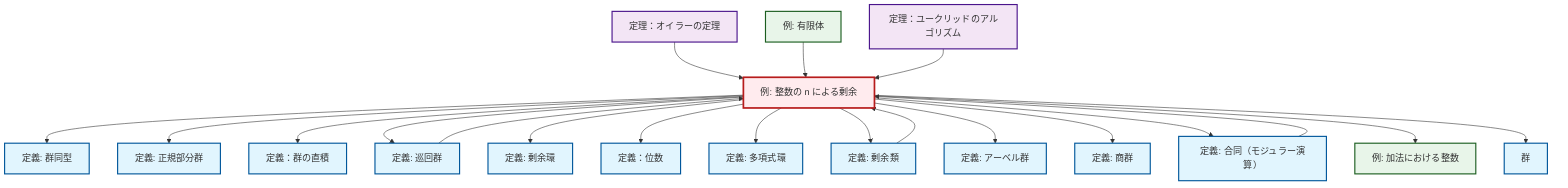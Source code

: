 graph TD
    classDef definition fill:#e1f5fe,stroke:#01579b,stroke-width:2px
    classDef theorem fill:#f3e5f5,stroke:#4a148c,stroke-width:2px
    classDef axiom fill:#fff3e0,stroke:#e65100,stroke-width:2px
    classDef example fill:#e8f5e9,stroke:#1b5e20,stroke-width:2px
    classDef current fill:#ffebee,stroke:#b71c1c,stroke-width:3px
    thm-euclidean-algorithm["定理：ユークリッドのアルゴリズム"]:::theorem
    def-normal-subgroup["定義: 正規部分群"]:::definition
    def-cyclic-group["定義: 巡回群"]:::definition
    def-order["定義：位数"]:::definition
    def-direct-product["定義：群の直積"]:::definition
    def-quotient-group["定義: 商群"]:::definition
    ex-integers-addition["例: 加法における整数"]:::example
    thm-euler["定理：オイラーの定理"]:::theorem
    def-isomorphism["定義: 群同型"]:::definition
    ex-quotient-integers-mod-n["例: 整数の n による剰余"]:::example
    def-congruence["定義: 合同（モジュラー演算）"]:::definition
    def-polynomial-ring["定義: 多項式環"]:::definition
    def-group["群"]:::definition
    def-coset["定義: 剰余類"]:::definition
    def-quotient-ring["定義: 剰余環"]:::definition
    ex-finite-field["例: 有限体"]:::example
    def-abelian-group["定義: アーベル群"]:::definition
    ex-quotient-integers-mod-n --> def-isomorphism
    ex-quotient-integers-mod-n --> def-normal-subgroup
    ex-quotient-integers-mod-n --> def-direct-product
    ex-quotient-integers-mod-n --> def-cyclic-group
    thm-euler --> ex-quotient-integers-mod-n
    ex-quotient-integers-mod-n --> def-quotient-ring
    ex-quotient-integers-mod-n --> def-order
    ex-quotient-integers-mod-n --> def-polynomial-ring
    def-cyclic-group --> ex-quotient-integers-mod-n
    ex-quotient-integers-mod-n --> def-coset
    ex-quotient-integers-mod-n --> def-abelian-group
    ex-finite-field --> ex-quotient-integers-mod-n
    ex-quotient-integers-mod-n --> def-quotient-group
    ex-quotient-integers-mod-n --> def-congruence
    thm-euclidean-algorithm --> ex-quotient-integers-mod-n
    ex-quotient-integers-mod-n --> ex-integers-addition
    def-coset --> ex-quotient-integers-mod-n
    def-congruence --> ex-quotient-integers-mod-n
    ex-quotient-integers-mod-n --> def-group
    class ex-quotient-integers-mod-n current